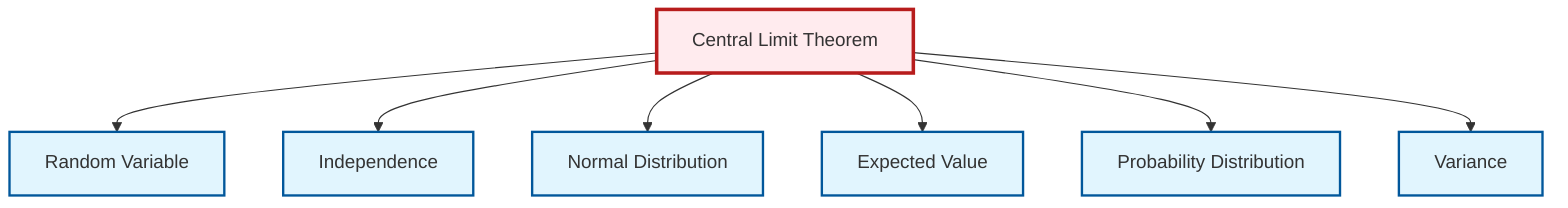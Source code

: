 graph TD
    classDef definition fill:#e1f5fe,stroke:#01579b,stroke-width:2px
    classDef theorem fill:#f3e5f5,stroke:#4a148c,stroke-width:2px
    classDef axiom fill:#fff3e0,stroke:#e65100,stroke-width:2px
    classDef example fill:#e8f5e9,stroke:#1b5e20,stroke-width:2px
    classDef current fill:#ffebee,stroke:#b71c1c,stroke-width:3px
    def-normal-distribution["Normal Distribution"]:::definition
    def-variance["Variance"]:::definition
    thm-central-limit["Central Limit Theorem"]:::theorem
    def-expectation["Expected Value"]:::definition
    def-independence["Independence"]:::definition
    def-random-variable["Random Variable"]:::definition
    def-probability-distribution["Probability Distribution"]:::definition
    thm-central-limit --> def-random-variable
    thm-central-limit --> def-independence
    thm-central-limit --> def-normal-distribution
    thm-central-limit --> def-expectation
    thm-central-limit --> def-probability-distribution
    thm-central-limit --> def-variance
    class thm-central-limit current